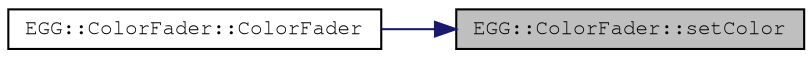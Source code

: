 digraph "EGG::ColorFader::setColor"
{
 // LATEX_PDF_SIZE
  edge [fontname="FreeMono",fontsize="10",labelfontname="FreeMono",labelfontsize="10"];
  node [fontname="FreeMono",fontsize="10",shape=record];
  rankdir="RL";
  Node1 [label="EGG::ColorFader::setColor",height=0.2,width=0.4,color="black", fillcolor="grey75", style="filled", fontcolor="black",tooltip="Sets the color. Does not modify alpha."];
  Node1 -> Node2 [dir="back",color="midnightblue",fontsize="10",style="solid",fontname="FreeMono"];
  Node2 [label="EGG::ColorFader::ColorFader",height=0.2,width=0.4,color="black", fillcolor="white", style="filled",URL="$class_e_g_g_1_1_color_fader.html#a23dc23209b7ce2a246f17b4557b6bf94",tooltip="A constructor."];
}
